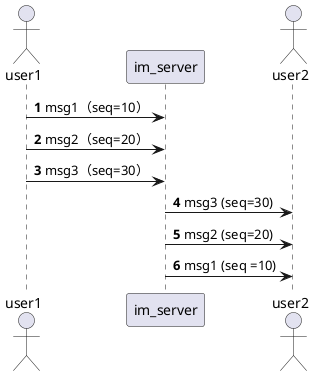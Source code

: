 @startuml
autonumber
actor user1
user1 -> im_server : msg1（seq=10）
user1 -> im_server : msg2（seq=20）
user1 -> im_server : msg3（seq=30）
actor user2
im_server -> user2 : msg3 (seq=30)
im_server -> user2 : msg2 (seq=20)
im_server -> user2 : msg1 (seq =10)

@enduml

